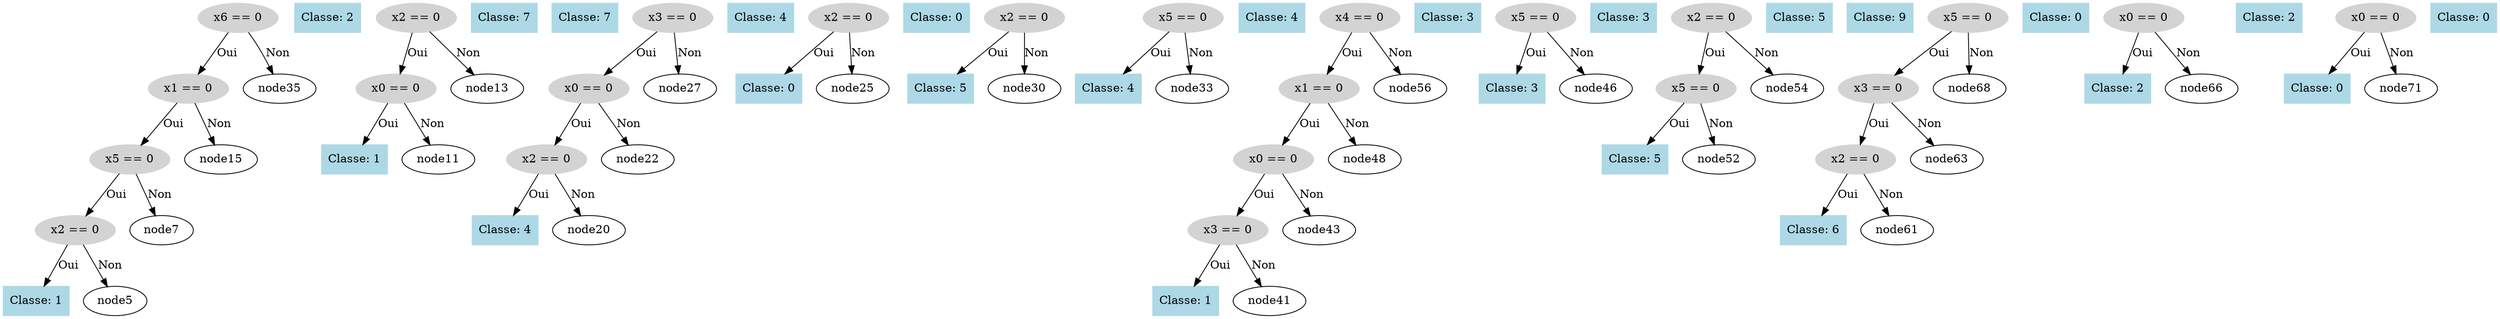 digraph DecisionTree {
  node0 [label="x6 == 0", shape=ellipse, style=filled, color=lightgray];
  node0 -> node1 [label="Oui"];
  node1 [label="x1 == 0", shape=ellipse, style=filled, color=lightgray];
  node1 -> node2 [label="Oui"];
  node2 [label="x5 == 0", shape=ellipse, style=filled, color=lightgray];
  node2 -> node3 [label="Oui"];
  node3 [label="x2 == 0", shape=ellipse, style=filled, color=lightgray];
  node3 -> node4 [label="Oui"];
  node4 [label="Classe: 1", shape=box, style=filled, color=lightblue];
  node3 -> node5 [label="Non"];
  node6 [label="Classe: 2", shape=box, style=filled, color=lightblue];
  node2 -> node7 [label="Non"];
  node8 [label="x2 == 0", shape=ellipse, style=filled, color=lightgray];
  node8 -> node9 [label="Oui"];
  node9 [label="x0 == 0", shape=ellipse, style=filled, color=lightgray];
  node9 -> node10 [label="Oui"];
  node10 [label="Classe: 1", shape=box, style=filled, color=lightblue];
  node9 -> node11 [label="Non"];
  node12 [label="Classe: 7", shape=box, style=filled, color=lightblue];
  node8 -> node13 [label="Non"];
  node14 [label="Classe: 7", shape=box, style=filled, color=lightblue];
  node1 -> node15 [label="Non"];
  node16 [label="x3 == 0", shape=ellipse, style=filled, color=lightgray];
  node16 -> node17 [label="Oui"];
  node17 [label="x0 == 0", shape=ellipse, style=filled, color=lightgray];
  node17 -> node18 [label="Oui"];
  node18 [label="x2 == 0", shape=ellipse, style=filled, color=lightgray];
  node18 -> node19 [label="Oui"];
  node19 [label="Classe: 4", shape=box, style=filled, color=lightblue];
  node18 -> node20 [label="Non"];
  node21 [label="Classe: 4", shape=box, style=filled, color=lightblue];
  node17 -> node22 [label="Non"];
  node23 [label="x2 == 0", shape=ellipse, style=filled, color=lightgray];
  node23 -> node24 [label="Oui"];
  node24 [label="Classe: 0", shape=box, style=filled, color=lightblue];
  node23 -> node25 [label="Non"];
  node26 [label="Classe: 0", shape=box, style=filled, color=lightblue];
  node16 -> node27 [label="Non"];
  node28 [label="x2 == 0", shape=ellipse, style=filled, color=lightgray];
  node28 -> node29 [label="Oui"];
  node29 [label="Classe: 5", shape=box, style=filled, color=lightblue];
  node28 -> node30 [label="Non"];
  node31 [label="x5 == 0", shape=ellipse, style=filled, color=lightgray];
  node31 -> node32 [label="Oui"];
  node32 [label="Classe: 4", shape=box, style=filled, color=lightblue];
  node31 -> node33 [label="Non"];
  node34 [label="Classe: 4", shape=box, style=filled, color=lightblue];
  node0 -> node35 [label="Non"];
  node36 [label="x4 == 0", shape=ellipse, style=filled, color=lightgray];
  node36 -> node37 [label="Oui"];
  node37 [label="x1 == 0", shape=ellipse, style=filled, color=lightgray];
  node37 -> node38 [label="Oui"];
  node38 [label="x0 == 0", shape=ellipse, style=filled, color=lightgray];
  node38 -> node39 [label="Oui"];
  node39 [label="x3 == 0", shape=ellipse, style=filled, color=lightgray];
  node39 -> node40 [label="Oui"];
  node40 [label="Classe: 1", shape=box, style=filled, color=lightblue];
  node39 -> node41 [label="Non"];
  node42 [label="Classe: 3", shape=box, style=filled, color=lightblue];
  node38 -> node43 [label="Non"];
  node44 [label="x5 == 0", shape=ellipse, style=filled, color=lightgray];
  node44 -> node45 [label="Oui"];
  node45 [label="Classe: 3", shape=box, style=filled, color=lightblue];
  node44 -> node46 [label="Non"];
  node47 [label="Classe: 3", shape=box, style=filled, color=lightblue];
  node37 -> node48 [label="Non"];
  node49 [label="x2 == 0", shape=ellipse, style=filled, color=lightgray];
  node49 -> node50 [label="Oui"];
  node50 [label="x5 == 0", shape=ellipse, style=filled, color=lightgray];
  node50 -> node51 [label="Oui"];
  node51 [label="Classe: 5", shape=box, style=filled, color=lightblue];
  node50 -> node52 [label="Non"];
  node53 [label="Classe: 5", shape=box, style=filled, color=lightblue];
  node49 -> node54 [label="Non"];
  node55 [label="Classe: 9", shape=box, style=filled, color=lightblue];
  node36 -> node56 [label="Non"];
  node57 [label="x5 == 0", shape=ellipse, style=filled, color=lightgray];
  node57 -> node58 [label="Oui"];
  node58 [label="x3 == 0", shape=ellipse, style=filled, color=lightgray];
  node58 -> node59 [label="Oui"];
  node59 [label="x2 == 0", shape=ellipse, style=filled, color=lightgray];
  node59 -> node60 [label="Oui"];
  node60 [label="Classe: 6", shape=box, style=filled, color=lightblue];
  node59 -> node61 [label="Non"];
  node62 [label="Classe: 0", shape=box, style=filled, color=lightblue];
  node58 -> node63 [label="Non"];
  node64 [label="x0 == 0", shape=ellipse, style=filled, color=lightgray];
  node64 -> node65 [label="Oui"];
  node65 [label="Classe: 2", shape=box, style=filled, color=lightblue];
  node64 -> node66 [label="Non"];
  node67 [label="Classe: 2", shape=box, style=filled, color=lightblue];
  node57 -> node68 [label="Non"];
  node69 [label="x0 == 0", shape=ellipse, style=filled, color=lightgray];
  node69 -> node70 [label="Oui"];
  node70 [label="Classe: 0", shape=box, style=filled, color=lightblue];
  node69 -> node71 [label="Non"];
  node72 [label="Classe: 0", shape=box, style=filled, color=lightblue];
}
